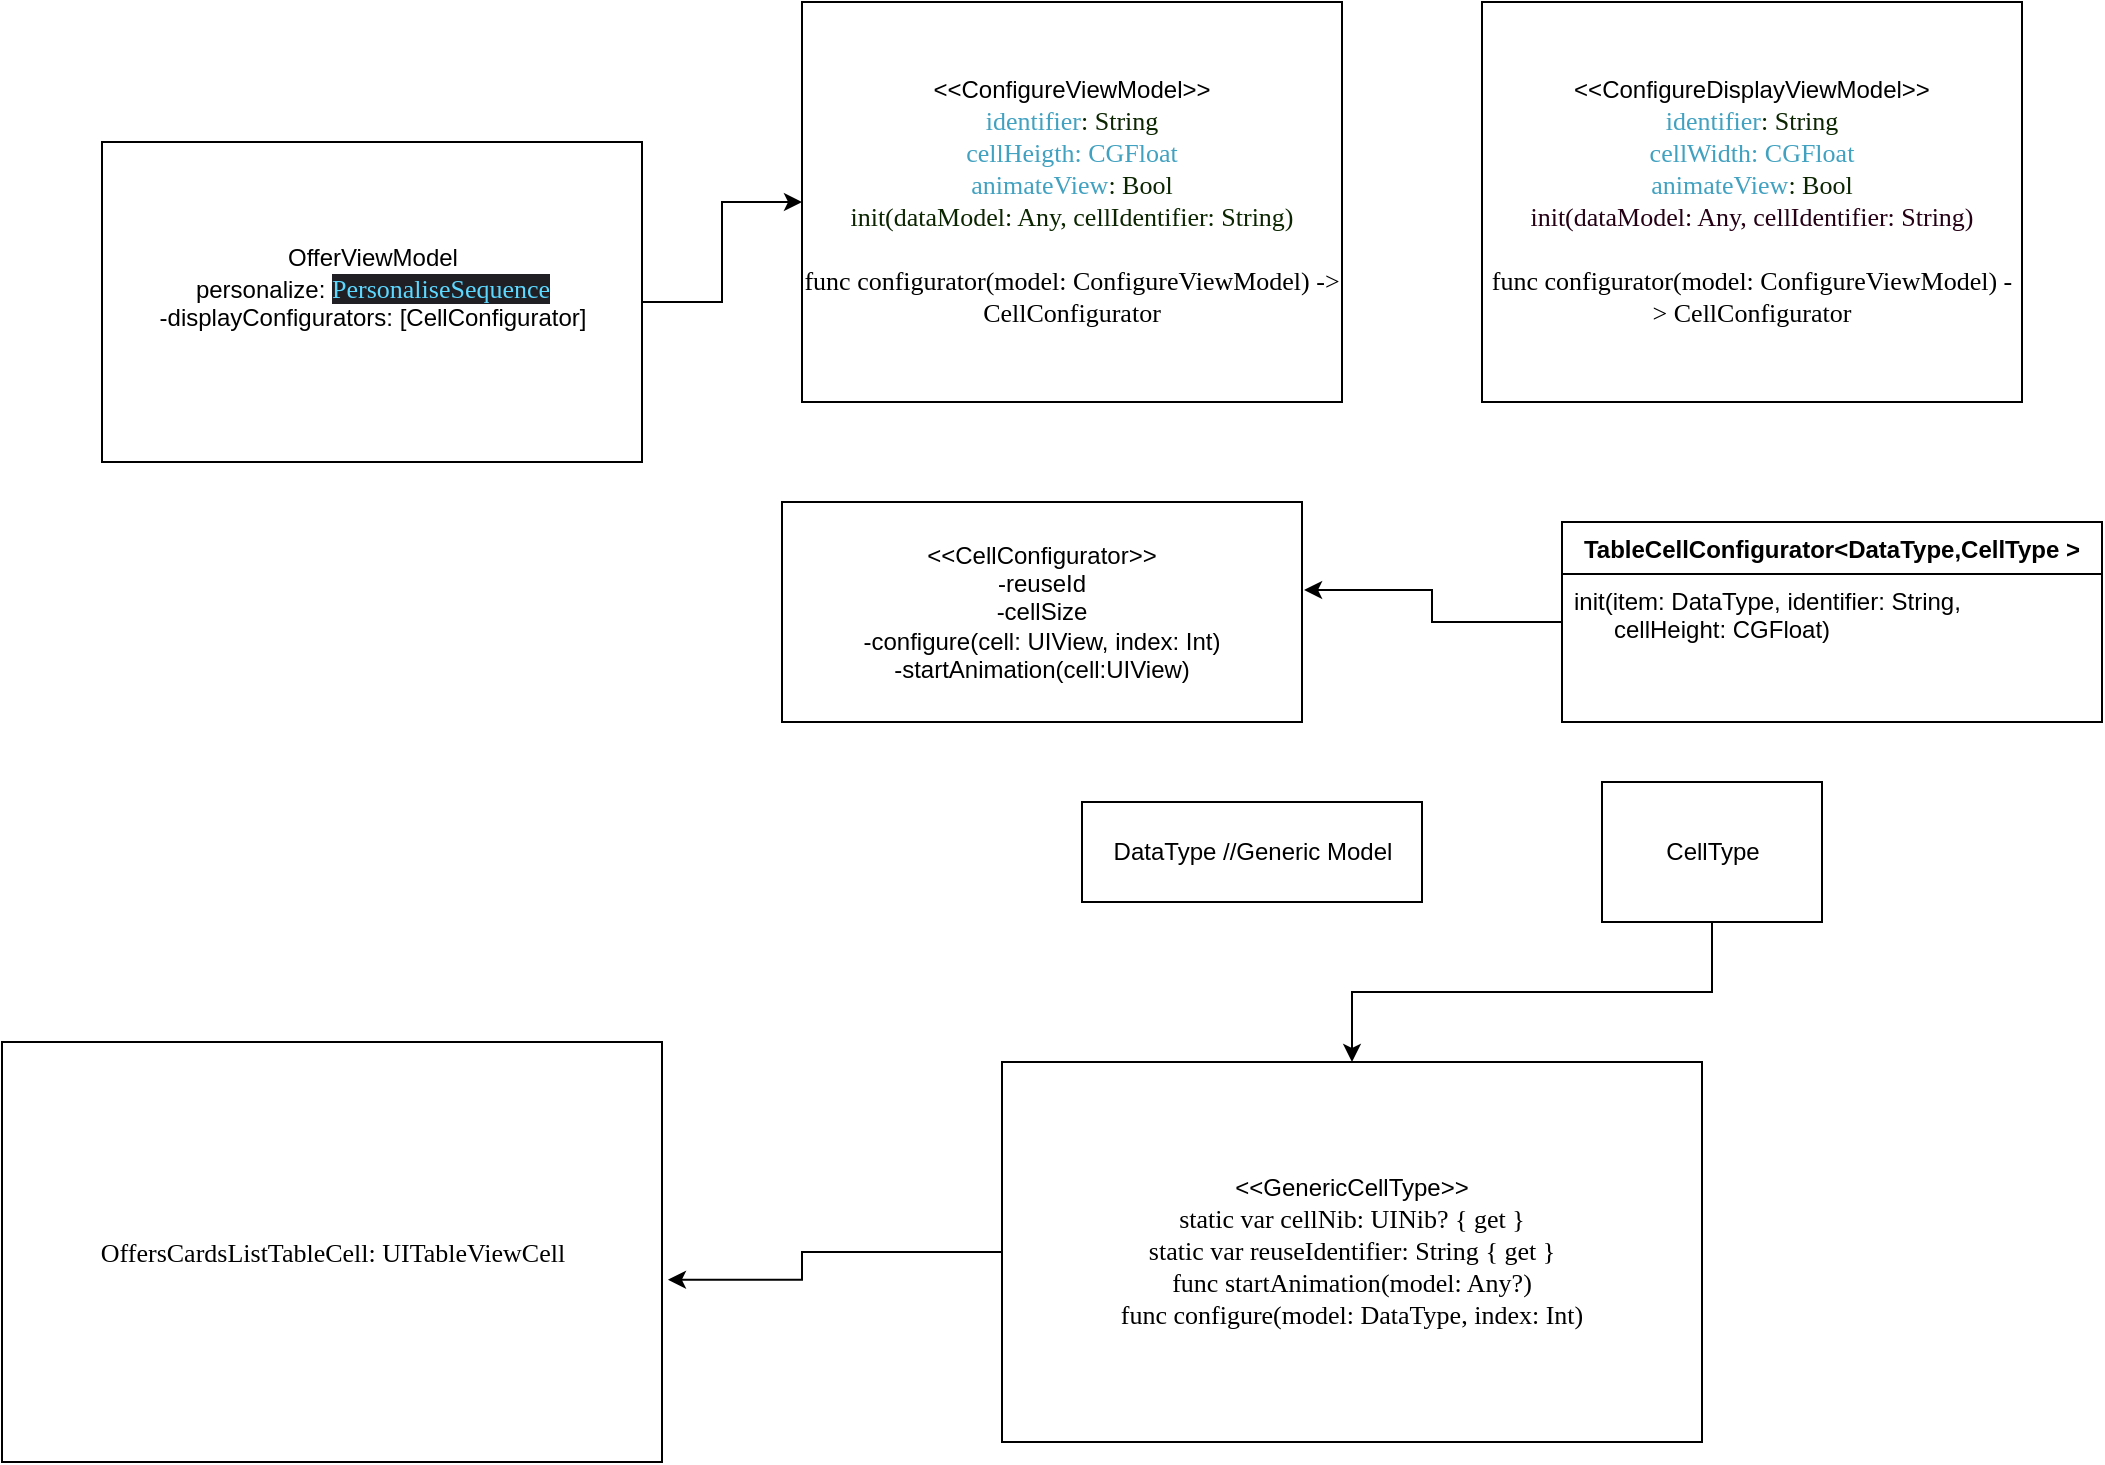 <mxfile version="13.7.7" type="github"><diagram id="1CFXKN2WF9c_upoj4ATz" name="Page-1"><mxGraphModel dx="1773" dy="496" grid="1" gridSize="10" guides="1" tooltips="1" connect="1" arrows="1" fold="1" page="1" pageScale="1" pageWidth="827" pageHeight="1169" math="0" shadow="0"><root><mxCell id="0"/><mxCell id="1" parent="0"/><mxCell id="3wolPRz0jacpFjyZ_IeP-1" value="&amp;lt;&amp;lt;ConfigureViewModel&amp;gt;&amp;gt;&lt;br&gt;&lt;p class=&quot;p1&quot; style=&quot;margin: 0px ; font-stretch: normal ; font-size: 13px ; line-height: normal ; font-family: &amp;#34;menlo&amp;#34;&quot;&gt;&lt;span style=&quot;background-color: rgb(255 , 255 , 255)&quot;&gt;&lt;span class=&quot;s1&quot;&gt;&lt;font color=&quot;#41a1c0&quot;&gt;identifier&lt;/font&gt;&lt;font color=&quot;rgba(255, 255, 255, 0.851)&quot;&gt;: String&lt;/font&gt;&lt;/span&gt;&lt;/span&gt;&lt;/p&gt;&lt;p class=&quot;p1&quot; style=&quot;margin: 0px ; font-stretch: normal ; font-size: 13px ; line-height: normal ; font-family: &amp;#34;menlo&amp;#34; ; color: rgb(65 , 161 , 192)&quot;&gt;&lt;span style=&quot;background-color: rgb(255 , 255 , 255)&quot;&gt;&lt;span class=&quot;s1&quot;&gt;cellHeigth: CGFloat&lt;/span&gt;&lt;/span&gt;&lt;/p&gt;&lt;p class=&quot;p2&quot; style=&quot;margin: 0px ; font-stretch: normal ; font-size: 13px ; line-height: normal ; font-family: &amp;#34;menlo&amp;#34;&quot;&gt;&lt;span style=&quot;background-color: rgb(255 , 255 , 255)&quot;&gt;&lt;font color=&quot;#41a1c0&quot;&gt;animateView&lt;/font&gt;&lt;font color=&quot;rgba(255, 255, 255, 0.851)&quot;&gt;: Bool&lt;/font&gt;&lt;/span&gt;&lt;/p&gt;&lt;p class=&quot;p2&quot; style=&quot;margin: 0px ; font-stretch: normal ; font-size: 13px ; line-height: normal ; font-family: &amp;#34;menlo&amp;#34;&quot;&gt;&lt;span style=&quot;background-color: rgb(255 , 255 , 255)&quot;&gt;&lt;font color=&quot;rgba(255, 255, 255, 0.851)&quot;&gt;init(dataModel: Any, cellIdentifier: String)&lt;/font&gt;&lt;/span&gt;&lt;/p&gt;&lt;p class=&quot;p2&quot; style=&quot;margin: 0px ; font-stretch: normal ; font-size: 13px ; line-height: normal ; font-family: &amp;#34;menlo&amp;#34;&quot;&gt;&lt;span style=&quot;background-color: rgb(255 , 255 , 255)&quot;&gt;&lt;font color=&quot;rgba(255, 255, 255, 0.851)&quot;&gt;&lt;br&gt;&lt;/font&gt;&lt;/span&gt;&lt;/p&gt;&lt;p class=&quot;p1&quot; style=&quot;margin: 0px ; font-stretch: normal ; font-size: 13px ; line-height: normal ; font-family: &amp;#34;menlo&amp;#34;&quot;&gt;&lt;span style=&quot;background-color: rgb(255 , 255 , 255)&quot;&gt;&lt;span class=&quot;s1&quot;&gt;func&lt;/span&gt;&lt;span class=&quot;s2&quot;&gt; &lt;/span&gt;&lt;span class=&quot;s3&quot;&gt;configurator&lt;/span&gt;&lt;span class=&quot;s2&quot;&gt;(model: &lt;/span&gt;ConfigureViewModel&lt;span class=&quot;s2&quot;&gt;) -&amp;gt; &lt;/span&gt;CellConfigurator&lt;/span&gt;&lt;/p&gt;" style="rounded=0;whiteSpace=wrap;html=1;" parent="1" vertex="1"><mxGeometry x="120" y="30" width="270" height="200" as="geometry"/></mxCell><mxCell id="3wolPRz0jacpFjyZ_IeP-2" value="&lt;span style=&quot;background-color: rgb(255 , 255 , 255)&quot;&gt;&amp;lt;&amp;lt;ConfigureDisplayViewModel&amp;gt;&amp;gt;&lt;br&gt;&lt;/span&gt;&lt;p class=&quot;p1&quot; style=&quot;margin: 0px ; font-stretch: normal ; font-size: 13px ; line-height: normal ; font-family: &amp;#34;menlo&amp;#34;&quot;&gt;&lt;span style=&quot;background-color: rgb(255 , 255 , 255)&quot;&gt;&lt;span class=&quot;s1&quot;&gt;&lt;font color=&quot;#41a1c0&quot;&gt;identifier&lt;/font&gt;&lt;font color=&quot;rgba(255, 255, 255, 0.851)&quot;&gt;: String&lt;/font&gt;&lt;/span&gt;&lt;/span&gt;&lt;/p&gt;&lt;p class=&quot;p1&quot; style=&quot;margin: 0px ; font-stretch: normal ; font-size: 13px ; line-height: normal ; font-family: &amp;#34;menlo&amp;#34;&quot;&gt;&lt;span style=&quot;background-color: rgb(255 , 255 , 255)&quot;&gt;&lt;span class=&quot;s1&quot;&gt;&lt;font color=&quot;#41a1c0&quot;&gt;cellWidth: CGFloat&lt;/font&gt;&lt;/span&gt;&lt;/span&gt;&lt;/p&gt;&lt;p class=&quot;p2&quot; style=&quot;margin: 0px ; font-stretch: normal ; font-size: 13px ; line-height: normal ; font-family: &amp;#34;menlo&amp;#34; ; color: rgb(65 , 161 , 192)&quot;&gt;&lt;font color=&quot;#41a1c0&quot;&gt;animateView&lt;/font&gt;&lt;font color=&quot;rgba(255, 255, 255, 0.851)&quot;&gt;: Bool&lt;/font&gt;&lt;br&gt;&lt;/p&gt;&lt;p class=&quot;p2&quot; style=&quot;margin: 0px ; font-stretch: normal ; font-size: 13px ; line-height: normal ; font-family: &amp;#34;menlo&amp;#34; ; color: rgb(65 , 161 , 192)&quot;&gt;&lt;span style=&quot;color: rgb(37 , 0 , 21) ; background-color: rgb(255 , 255 , 255)&quot;&gt;init(dataModel: Any, cellIdentifier: String)&lt;/span&gt;&lt;font color=&quot;rgba(255, 255, 255, 0.851)&quot;&gt;&lt;br&gt;&lt;/font&gt;&lt;/p&gt;&lt;p class=&quot;p2&quot; style=&quot;margin: 0px ; font-stretch: normal ; font-size: 13px ; line-height: normal ; font-family: &amp;#34;menlo&amp;#34; ; color: rgb(65 , 161 , 192)&quot;&gt;&lt;span style=&quot;color: rgb(37 , 0 , 21) ; background-color: rgb(255 , 255 , 255)&quot;&gt;&lt;br&gt;&lt;/span&gt;&lt;/p&gt;&lt;p class=&quot;p2&quot; style=&quot;margin: 0px ; font-stretch: normal ; font-size: 13px ; line-height: normal ; font-family: &amp;#34;menlo&amp;#34; ; color: rgb(65 , 161 , 192)&quot;&gt;&lt;span class=&quot;s1&quot; style=&quot;color: rgb(0 , 0 , 0)&quot;&gt;func&lt;/span&gt;&lt;span class=&quot;s2&quot; style=&quot;color: rgb(0 , 0 , 0)&quot;&gt;&amp;nbsp;&lt;/span&gt;&lt;span class=&quot;s3&quot; style=&quot;color: rgb(0 , 0 , 0)&quot;&gt;configurator&lt;/span&gt;&lt;span class=&quot;s2&quot; style=&quot;color: rgb(0 , 0 , 0)&quot;&gt;(model:&amp;nbsp;&lt;/span&gt;&lt;span style=&quot;color: rgb(0 , 0 , 0) ; background-color: rgb(255 , 255 , 255)&quot;&gt;ConfigureViewModel&lt;/span&gt;&lt;span class=&quot;s2&quot; style=&quot;color: rgb(0 , 0 , 0)&quot;&gt;) -&amp;gt;&amp;nbsp;&lt;/span&gt;&lt;span style=&quot;color: rgb(0 , 0 , 0) ; background-color: rgb(255 , 255 , 255)&quot;&gt;CellConfigurator&lt;/span&gt;&lt;span style=&quot;color: rgb(37 , 0 , 21) ; background-color: rgb(255 , 255 , 255)&quot;&gt;&lt;br&gt;&lt;/span&gt;&lt;/p&gt;" style="rounded=0;whiteSpace=wrap;html=1;" parent="1" vertex="1"><mxGeometry x="460" y="30" width="270" height="200" as="geometry"/></mxCell><mxCell id="3wolPRz0jacpFjyZ_IeP-3" value="&amp;lt;&amp;lt;CellConfigurator&amp;gt;&amp;gt;&lt;br&gt;-reuseId&lt;br&gt;-cellSize&lt;br&gt;-configure(cell: UIView, index: Int)&lt;br&gt;-startAnimation(cell:UIView)" style="rounded=0;whiteSpace=wrap;html=1;" parent="1" vertex="1"><mxGeometry x="110" y="280" width="260" height="110" as="geometry"/></mxCell><mxCell id="3wolPRz0jacpFjyZ_IeP-15" style="edgeStyle=orthogonalEdgeStyle;rounded=0;orthogonalLoop=1;jettySize=auto;html=1;entryX=1.004;entryY=0.4;entryDx=0;entryDy=0;entryPerimeter=0;" parent="1" source="3wolPRz0jacpFjyZ_IeP-7" target="3wolPRz0jacpFjyZ_IeP-3" edge="1"><mxGeometry relative="1" as="geometry"/></mxCell><mxCell id="3wolPRz0jacpFjyZ_IeP-7" value="TableCellConfigurator&lt;DataType,CellType &gt;" style="swimlane;fontStyle=1;align=center;verticalAlign=top;childLayout=stackLayout;horizontal=1;startSize=26;horizontalStack=0;resizeParent=1;resizeParentMax=0;resizeLast=0;collapsible=1;marginBottom=0;" parent="1" vertex="1"><mxGeometry x="500" y="290" width="270" height="100" as="geometry"/></mxCell><mxCell id="3wolPRz0jacpFjyZ_IeP-10" value="init(item: DataType, identifier: String, &#10;      cellHeight: CGFloat)" style="text;strokeColor=none;fillColor=none;align=left;verticalAlign=top;spacingLeft=4;spacingRight=4;overflow=hidden;rotatable=0;points=[[0,0.5],[1,0.5]];portConstraint=eastwest;" parent="3wolPRz0jacpFjyZ_IeP-7" vertex="1"><mxGeometry y="26" width="270" height="74" as="geometry"/></mxCell><mxCell id="3wolPRz0jacpFjyZ_IeP-16" value="DataType //Generic Model" style="html=1;" parent="1" vertex="1"><mxGeometry x="260" y="430" width="170" height="50" as="geometry"/></mxCell><mxCell id="3wolPRz0jacpFjyZ_IeP-19" style="edgeStyle=orthogonalEdgeStyle;rounded=0;orthogonalLoop=1;jettySize=auto;html=1;" parent="1" source="3wolPRz0jacpFjyZ_IeP-17" target="3wolPRz0jacpFjyZ_IeP-18" edge="1"><mxGeometry relative="1" as="geometry"/></mxCell><mxCell id="3wolPRz0jacpFjyZ_IeP-17" value="CellType" style="html=1;" parent="1" vertex="1"><mxGeometry x="520" y="420" width="110" height="70" as="geometry"/></mxCell><mxCell id="3wolPRz0jacpFjyZ_IeP-23" style="edgeStyle=orthogonalEdgeStyle;rounded=0;orthogonalLoop=1;jettySize=auto;html=1;entryX=1.009;entryY=0.566;entryDx=0;entryDy=0;entryPerimeter=0;" parent="1" source="3wolPRz0jacpFjyZ_IeP-18" target="3wolPRz0jacpFjyZ_IeP-22" edge="1"><mxGeometry relative="1" as="geometry"><Array as="points"><mxPoint x="120" y="655"/><mxPoint x="120" y="669"/></Array></mxGeometry></mxCell><mxCell id="3wolPRz0jacpFjyZ_IeP-18" value="&lt;span style=&quot;background-color: rgb(255 , 255 , 255)&quot;&gt;&amp;lt;&amp;lt;GenericCellType&amp;gt;&amp;gt;&lt;br&gt;&lt;/span&gt;&lt;p class=&quot;p1&quot; style=&quot;margin: 0px ; font-stretch: normal ; font-size: 13px ; line-height: normal ; font-family: &amp;#34;menlo&amp;#34;&quot;&gt;&lt;span style=&quot;background-color: rgb(255 , 255 , 255)&quot;&gt;&lt;span class=&quot;s1&quot;&gt;static&lt;/span&gt;&lt;span class=&quot;s2&quot;&gt; &lt;/span&gt;&lt;span class=&quot;s1&quot;&gt;var&lt;/span&gt;&lt;span class=&quot;s2&quot;&gt; &lt;/span&gt;&lt;span class=&quot;s3&quot;&gt;cellNib&lt;/span&gt;&lt;span class=&quot;s2&quot;&gt;: &lt;/span&gt;&lt;span class=&quot;s4&quot;&gt;UINib&lt;/span&gt;&lt;span class=&quot;s2&quot;&gt;? { &lt;/span&gt;&lt;span class=&quot;s1&quot;&gt;get&lt;/span&gt;&lt;span class=&quot;s2&quot;&gt; }&lt;/span&gt;&lt;/span&gt;&lt;/p&gt;&lt;p class=&quot;p2&quot; style=&quot;margin: 0px ; font-stretch: normal ; font-size: 13px ; line-height: normal ; font-family: &amp;#34;menlo&amp;#34;&quot;&gt;&lt;span style=&quot;background-color: rgb(255 , 255 , 255)&quot;&gt;&lt;span class=&quot;s5&quot;&gt;static&lt;/span&gt;&lt;span class=&quot;s2&quot;&gt; &lt;/span&gt;&lt;span class=&quot;s5&quot;&gt;var&lt;/span&gt;&lt;span class=&quot;s2&quot;&gt; &lt;/span&gt;&lt;span class=&quot;s1&quot;&gt;reuseIdentifier&lt;/span&gt;&lt;span class=&quot;s2&quot;&gt;: &lt;/span&gt;&lt;span class=&quot;s4&quot;&gt;String&lt;/span&gt;&lt;span class=&quot;s2&quot;&gt; { &lt;/span&gt;&lt;span class=&quot;s5&quot;&gt;get&lt;/span&gt;&lt;span class=&quot;s2&quot;&gt; }&lt;/span&gt;&lt;/span&gt;&lt;/p&gt;&lt;p class=&quot;p2&quot; style=&quot;margin: 0px ; font-stretch: normal ; font-size: 13px ; line-height: normal ; font-family: &amp;#34;menlo&amp;#34;&quot;&gt;&lt;span style=&quot;background-color: rgb(255 , 255 , 255)&quot;&gt;&lt;span class=&quot;s5&quot;&gt;func&lt;/span&gt;&lt;span class=&quot;s2&quot;&gt; &lt;/span&gt;&lt;span class=&quot;s1&quot;&gt;startAnimation&lt;/span&gt;&lt;span class=&quot;s2&quot;&gt;(model: &lt;/span&gt;&lt;span class=&quot;s5&quot;&gt;Any&lt;/span&gt;&lt;span class=&quot;s2&quot;&gt;?)&lt;/span&gt;&lt;/span&gt;&lt;/p&gt;&lt;p class=&quot;p3&quot; style=&quot;margin: 0px ; font-stretch: normal ; font-size: 13px ; line-height: normal ; font-family: &amp;#34;menlo&amp;#34;&quot;&gt;&lt;span style=&quot;background-color: rgb(255 , 255 , 255)&quot;&gt;&lt;span class=&quot;s6&quot;&gt;func&lt;/span&gt; &lt;span class=&quot;s7&quot;&gt;configure&lt;/span&gt;(model: &lt;span class=&quot;s8&quot;&gt;DataType&lt;/span&gt;, index: &lt;span class=&quot;s8&quot;&gt;Int&lt;/span&gt;)&lt;/span&gt;&lt;/p&gt;" style="rounded=0;whiteSpace=wrap;html=1;" parent="1" vertex="1"><mxGeometry x="220" y="560" width="350" height="190" as="geometry"/></mxCell><mxCell id="3wolPRz0jacpFjyZ_IeP-21" style="edgeStyle=orthogonalEdgeStyle;rounded=0;orthogonalLoop=1;jettySize=auto;html=1;" parent="1" source="3wolPRz0jacpFjyZ_IeP-20" target="3wolPRz0jacpFjyZ_IeP-1" edge="1"><mxGeometry relative="1" as="geometry"/></mxCell><mxCell id="3wolPRz0jacpFjyZ_IeP-20" value="OfferViewModel&lt;br&gt;personalize:&amp;nbsp;&lt;span style=&quot;background-color: rgb(31 , 31 , 36) ; color: rgb(93 , 216 , 255) ; font-family: &amp;#34;menlo&amp;#34; ; font-size: 13px&quot;&gt;PersonaliseSequence&lt;/span&gt;&lt;br&gt;-displayConfigurators: [&lt;span&gt;CellConfigurator]&lt;/span&gt;&lt;span style=&quot;background-color: rgb(255 , 255 , 255)&quot;&gt;&lt;br&gt;&lt;br&gt;&lt;/span&gt;" style="html=1;" parent="1" vertex="1"><mxGeometry x="-230" y="100" width="270" height="160" as="geometry"/></mxCell><mxCell id="3wolPRz0jacpFjyZ_IeP-22" value="&lt;p class=&quot;p1&quot; style=&quot;margin: 0px ; font-stretch: normal ; font-size: 13px ; line-height: normal ; font-family: &amp;#34;menlo&amp;#34;&quot;&gt;&lt;span style=&quot;background-color: rgb(255 , 255 , 255)&quot;&gt;OffersCardsListTableCell: UITableViewCell&lt;/span&gt;&lt;/p&gt;" style="html=1;" parent="1" vertex="1"><mxGeometry x="-280" y="550" width="330" height="210" as="geometry"/></mxCell></root></mxGraphModel></diagram></mxfile>